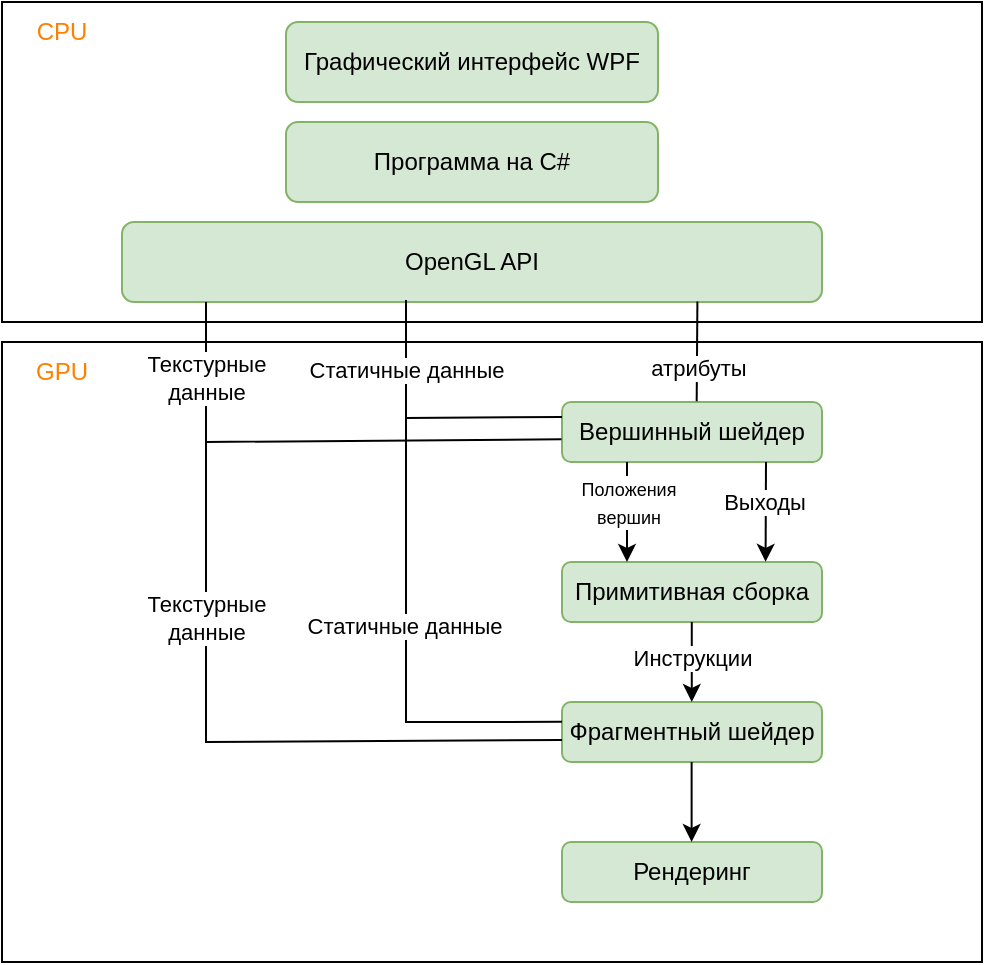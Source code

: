<mxfile version="24.4.13" type="device">
  <diagram name="Страница — 1" id="ar_cW7IFudMF9aRfi-In">
    <mxGraphModel dx="957" dy="504" grid="1" gridSize="10" guides="1" tooltips="1" connect="1" arrows="1" fold="1" page="1" pageScale="1" pageWidth="827" pageHeight="1169" math="0" shadow="0">
      <root>
        <mxCell id="0" />
        <mxCell id="1" parent="0" />
        <mxCell id="pg56ruzzQpP-rlTpQ4NN-1" value="" style="rounded=0;whiteSpace=wrap;html=1;" parent="1" vertex="1">
          <mxGeometry x="68" y="150" width="490" height="160" as="geometry" />
        </mxCell>
        <mxCell id="pg56ruzzQpP-rlTpQ4NN-2" value="Графический интерфейс WPF" style="rounded=1;whiteSpace=wrap;html=1;fillColor=#d5e8d4;strokeColor=#82b366;" parent="1" vertex="1">
          <mxGeometry x="210" y="160" width="186" height="40" as="geometry" />
        </mxCell>
        <mxCell id="pg56ruzzQpP-rlTpQ4NN-3" value="Программа на C#" style="rounded=1;whiteSpace=wrap;html=1;fillColor=#d5e8d4;strokeColor=#82b366;" parent="1" vertex="1">
          <mxGeometry x="210" y="210" width="186" height="40" as="geometry" />
        </mxCell>
        <mxCell id="pg56ruzzQpP-rlTpQ4NN-4" value="OpenGL API" style="rounded=1;whiteSpace=wrap;html=1;fillColor=#d5e8d4;strokeColor=#82b366;" parent="1" vertex="1">
          <mxGeometry x="128" y="260" width="350" height="40" as="geometry" />
        </mxCell>
        <mxCell id="pg56ruzzQpP-rlTpQ4NN-5" value="" style="rounded=0;whiteSpace=wrap;html=1;" parent="1" vertex="1">
          <mxGeometry x="68" y="320" width="490" height="310" as="geometry" />
        </mxCell>
        <mxCell id="pg56ruzzQpP-rlTpQ4NN-6" value="Вершинный шейдер" style="rounded=1;whiteSpace=wrap;html=1;fillColor=#d5e8d4;strokeColor=#82b366;" parent="1" vertex="1">
          <mxGeometry x="348" y="350" width="130" height="30" as="geometry" />
        </mxCell>
        <mxCell id="pg56ruzzQpP-rlTpQ4NN-7" value="Примитивная сборка" style="rounded=1;whiteSpace=wrap;html=1;fillColor=#d5e8d4;strokeColor=#82b366;" parent="1" vertex="1">
          <mxGeometry x="348" y="430" width="130" height="30" as="geometry" />
        </mxCell>
        <mxCell id="pg56ruzzQpP-rlTpQ4NN-8" value="Фрагментный шейдер" style="rounded=1;whiteSpace=wrap;html=1;fillColor=#d5e8d4;strokeColor=#82b366;" parent="1" vertex="1">
          <mxGeometry x="348" y="500" width="130" height="30" as="geometry" />
        </mxCell>
        <mxCell id="pg56ruzzQpP-rlTpQ4NN-9" value="" style="endArrow=none;html=1;rounded=0;exitX=0;exitY=0.25;exitDx=0;exitDy=0;" parent="1" source="pg56ruzzQpP-rlTpQ4NN-6" edge="1">
          <mxGeometry width="50" height="50" relative="1" as="geometry">
            <mxPoint x="270" y="530" as="sourcePoint" />
            <mxPoint x="270" y="299" as="targetPoint" />
            <Array as="points">
              <mxPoint x="270" y="358" />
            </Array>
          </mxGeometry>
        </mxCell>
        <mxCell id="pg56ruzzQpP-rlTpQ4NN-10" value="" style="endArrow=none;html=1;rounded=0;exitX=0;exitY=0.331;exitDx=0;exitDy=0;exitPerimeter=0;" parent="1" source="pg56ruzzQpP-rlTpQ4NN-8" edge="1">
          <mxGeometry width="50" height="50" relative="1" as="geometry">
            <mxPoint x="348" y="409" as="sourcePoint" />
            <mxPoint x="270" y="320" as="targetPoint" />
            <Array as="points">
              <mxPoint x="270" y="510" />
            </Array>
          </mxGeometry>
        </mxCell>
        <mxCell id="pg56ruzzQpP-rlTpQ4NN-32" value="Статичные данные" style="edgeLabel;html=1;align=center;verticalAlign=middle;resizable=0;points=[];" parent="pg56ruzzQpP-rlTpQ4NN-10" vertex="1" connectable="0">
          <mxGeometry x="0.901" relative="1" as="geometry">
            <mxPoint as="offset" />
          </mxGeometry>
        </mxCell>
        <mxCell id="pg56ruzzQpP-rlTpQ4NN-34" value="Статичные данные" style="edgeLabel;html=1;align=center;verticalAlign=middle;resizable=0;points=[];" parent="pg56ruzzQpP-rlTpQ4NN-10" vertex="1" connectable="0">
          <mxGeometry x="-0.06" y="1" relative="1" as="geometry">
            <mxPoint as="offset" />
          </mxGeometry>
        </mxCell>
        <mxCell id="pg56ruzzQpP-rlTpQ4NN-11" value="" style="endArrow=none;html=1;rounded=0;exitX=-0.002;exitY=0.621;exitDx=0;exitDy=0;exitPerimeter=0;" parent="1" source="pg56ruzzQpP-rlTpQ4NN-6" edge="1">
          <mxGeometry width="50" height="50" relative="1" as="geometry">
            <mxPoint x="350" y="368" as="sourcePoint" />
            <mxPoint x="170" y="300" as="targetPoint" />
            <Array as="points">
              <mxPoint x="170" y="370" />
            </Array>
          </mxGeometry>
        </mxCell>
        <mxCell id="pg56ruzzQpP-rlTpQ4NN-22" value="Текстурные&lt;br&gt;данные" style="edgeLabel;html=1;align=center;verticalAlign=middle;resizable=0;points=[];" parent="pg56ruzzQpP-rlTpQ4NN-11" vertex="1" connectable="0">
          <mxGeometry x="0.691" relative="1" as="geometry">
            <mxPoint as="offset" />
          </mxGeometry>
        </mxCell>
        <mxCell id="pg56ruzzQpP-rlTpQ4NN-12" value="" style="endArrow=none;html=1;rounded=0;exitX=-0.002;exitY=0.621;exitDx=0;exitDy=0;exitPerimeter=0;" parent="1" edge="1">
          <mxGeometry width="50" height="50" relative="1" as="geometry">
            <mxPoint x="348" y="519" as="sourcePoint" />
            <mxPoint x="170" y="370" as="targetPoint" />
            <Array as="points">
              <mxPoint x="170" y="520" />
            </Array>
          </mxGeometry>
        </mxCell>
        <mxCell id="pg56ruzzQpP-rlTpQ4NN-25" value="Текстурные&lt;br&gt;данные" style="edgeLabel;html=1;align=center;verticalAlign=middle;resizable=0;points=[];" parent="pg56ruzzQpP-rlTpQ4NN-12" vertex="1" connectable="0">
          <mxGeometry x="0.465" relative="1" as="geometry">
            <mxPoint as="offset" />
          </mxGeometry>
        </mxCell>
        <mxCell id="pg56ruzzQpP-rlTpQ4NN-13" value="" style="endArrow=classic;html=1;rounded=0;exitX=0.25;exitY=1;exitDx=0;exitDy=0;entryX=0.25;entryY=0;entryDx=0;entryDy=0;" parent="1" source="pg56ruzzQpP-rlTpQ4NN-6" target="pg56ruzzQpP-rlTpQ4NN-7" edge="1">
          <mxGeometry width="50" height="50" relative="1" as="geometry">
            <mxPoint x="390" y="480" as="sourcePoint" />
            <mxPoint x="440" y="430" as="targetPoint" />
          </mxGeometry>
        </mxCell>
        <mxCell id="pg56ruzzQpP-rlTpQ4NN-30" value="&lt;font style=&quot;font-size: 9px;&quot;&gt;Положения &lt;br&gt;вершин&lt;/font&gt;" style="edgeLabel;html=1;align=center;verticalAlign=middle;resizable=0;points=[];" parent="pg56ruzzQpP-rlTpQ4NN-13" vertex="1" connectable="0">
          <mxGeometry x="-0.374" relative="1" as="geometry">
            <mxPoint y="4" as="offset" />
          </mxGeometry>
        </mxCell>
        <mxCell id="pg56ruzzQpP-rlTpQ4NN-14" value="" style="endArrow=classic;html=1;rounded=0;exitX=0.25;exitY=1;exitDx=0;exitDy=0;entryX=0.783;entryY=-0.003;entryDx=0;entryDy=0;entryPerimeter=0;" parent="1" target="pg56ruzzQpP-rlTpQ4NN-7" edge="1">
          <mxGeometry width="50" height="50" relative="1" as="geometry">
            <mxPoint x="450" y="380" as="sourcePoint" />
            <mxPoint x="450" y="420" as="targetPoint" />
          </mxGeometry>
        </mxCell>
        <mxCell id="pg56ruzzQpP-rlTpQ4NN-31" value="Выходы" style="edgeLabel;html=1;align=center;verticalAlign=middle;resizable=0;points=[];" parent="pg56ruzzQpP-rlTpQ4NN-14" vertex="1" connectable="0">
          <mxGeometry x="-0.202" y="-1" relative="1" as="geometry">
            <mxPoint as="offset" />
          </mxGeometry>
        </mxCell>
        <mxCell id="pg56ruzzQpP-rlTpQ4NN-15" value="" style="endArrow=classic;html=1;rounded=0;exitX=0.25;exitY=1;exitDx=0;exitDy=0;entryX=0.25;entryY=0;entryDx=0;entryDy=0;" parent="1" edge="1">
          <mxGeometry width="50" height="50" relative="1" as="geometry">
            <mxPoint x="412.89" y="460" as="sourcePoint" />
            <mxPoint x="412.89" y="500" as="targetPoint" />
          </mxGeometry>
        </mxCell>
        <mxCell id="pg56ruzzQpP-rlTpQ4NN-35" value="Инструкции" style="edgeLabel;html=1;align=center;verticalAlign=middle;resizable=0;points=[];" parent="pg56ruzzQpP-rlTpQ4NN-15" vertex="1" connectable="0">
          <mxGeometry x="-0.109" relative="1" as="geometry">
            <mxPoint as="offset" />
          </mxGeometry>
        </mxCell>
        <mxCell id="pg56ruzzQpP-rlTpQ4NN-16" value="Рендеринг" style="rounded=1;whiteSpace=wrap;html=1;fillColor=#d5e8d4;strokeColor=#82b366;" parent="1" vertex="1">
          <mxGeometry x="348" y="570" width="130" height="30" as="geometry" />
        </mxCell>
        <mxCell id="pg56ruzzQpP-rlTpQ4NN-17" value="" style="endArrow=classic;html=1;rounded=0;exitX=0.25;exitY=1;exitDx=0;exitDy=0;entryX=0.25;entryY=0;entryDx=0;entryDy=0;" parent="1" edge="1">
          <mxGeometry width="50" height="50" relative="1" as="geometry">
            <mxPoint x="412.81" y="530" as="sourcePoint" />
            <mxPoint x="412.81" y="570" as="targetPoint" />
          </mxGeometry>
        </mxCell>
        <mxCell id="pg56ruzzQpP-rlTpQ4NN-18" value="&lt;font color=&quot;#ff8000&quot;&gt;CPU&lt;/font&gt;" style="text;html=1;align=center;verticalAlign=middle;whiteSpace=wrap;rounded=0;" parent="1" vertex="1">
          <mxGeometry x="68" y="150" width="60" height="30" as="geometry" />
        </mxCell>
        <mxCell id="pg56ruzzQpP-rlTpQ4NN-19" value="&lt;font color=&quot;#ff8000&quot;&gt;GPU&lt;/font&gt;" style="text;html=1;align=center;verticalAlign=middle;whiteSpace=wrap;rounded=0;" parent="1" vertex="1">
          <mxGeometry x="68" y="320" width="60" height="30" as="geometry" />
        </mxCell>
        <mxCell id="pg56ruzzQpP-rlTpQ4NN-23" value="" style="endArrow=none;html=1;rounded=0;entryX=0.518;entryY=-0.013;entryDx=0;entryDy=0;entryPerimeter=0;exitX=0.822;exitY=0.993;exitDx=0;exitDy=0;exitPerimeter=0;" parent="1" source="pg56ruzzQpP-rlTpQ4NN-4" target="pg56ruzzQpP-rlTpQ4NN-6" edge="1">
          <mxGeometry width="50" height="50" relative="1" as="geometry">
            <mxPoint x="370" y="430" as="sourcePoint" />
            <mxPoint x="420" y="380" as="targetPoint" />
          </mxGeometry>
        </mxCell>
        <mxCell id="pg56ruzzQpP-rlTpQ4NN-24" value="атрибуты" style="edgeLabel;html=1;align=center;verticalAlign=middle;resizable=0;points=[];" parent="pg56ruzzQpP-rlTpQ4NN-23" vertex="1" connectable="0">
          <mxGeometry x="0.345" relative="1" as="geometry">
            <mxPoint as="offset" />
          </mxGeometry>
        </mxCell>
      </root>
    </mxGraphModel>
  </diagram>
</mxfile>
